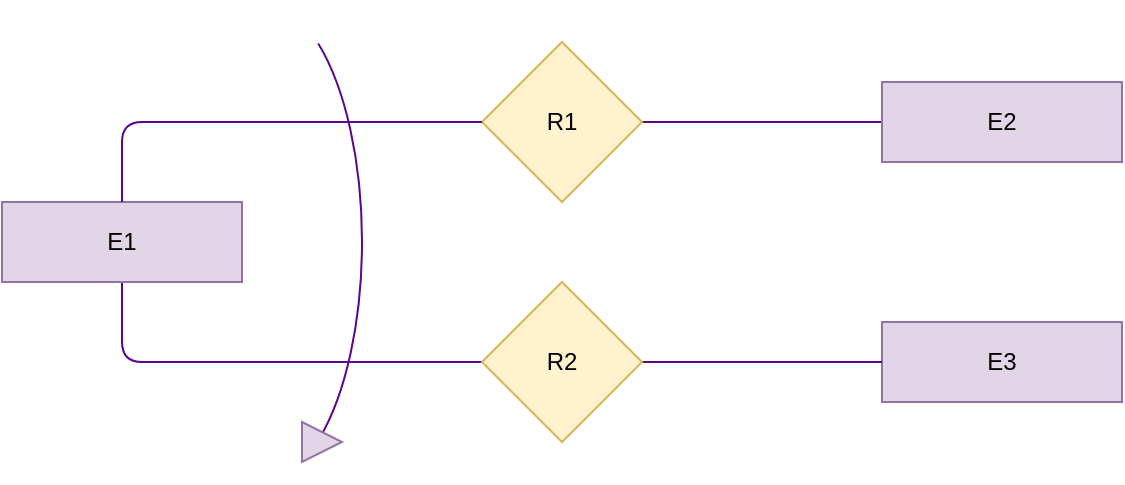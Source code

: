 <mxfile>
    <diagram id="6gfDzhR8UG0JMTbnyaS-" name="Page-1">
        <mxGraphModel dx="778" dy="606" grid="1" gridSize="10" guides="1" tooltips="1" connect="1" arrows="1" fold="1" page="1" pageScale="1" pageWidth="850" pageHeight="1100" math="0" shadow="0">
            <root>
                <mxCell id="0"/>
                <mxCell id="1" parent="0"/>
                <mxCell id="19" style="edgeStyle=none;html=1;exitX=0;exitY=0.5;exitDx=0;exitDy=0;entryX=1;entryY=0.5;entryDx=0;entryDy=0;endArrow=none;endFill=0;strokeColor=#5C068C;" parent="1" source="34" target="17" edge="1">
                    <mxGeometry relative="1" as="geometry">
                        <mxPoint x="440" y="220" as="sourcePoint"/>
                    </mxGeometry>
                </mxCell>
                <mxCell id="38" style="edgeStyle=none;html=1;exitX=0.5;exitY=1;exitDx=0;exitDy=0;entryX=0;entryY=0.5;entryDx=0;entryDy=0;fontColor=#5C068C;endArrow=none;endFill=0;strokeColor=#5C068C;" parent="1" source="16" target="36" edge="1">
                    <mxGeometry relative="1" as="geometry">
                        <Array as="points">
                            <mxPoint x="60" y="340"/>
                        </Array>
                    </mxGeometry>
                </mxCell>
                <mxCell id="16" value="E1" style="rounded=0;whiteSpace=wrap;html=1;fillColor=#e1d5e7;strokeColor=#9673a6;" parent="1" vertex="1">
                    <mxGeometry y="260" width="120" height="40" as="geometry"/>
                </mxCell>
                <mxCell id="20" style="edgeStyle=none;html=1;entryX=0.5;entryY=0;entryDx=0;entryDy=0;endArrow=none;endFill=0;strokeColor=#5C068C;startArrow=none;" parent="1" target="16" edge="1">
                    <mxGeometry relative="1" as="geometry">
                        <mxPoint x="170" y="220" as="sourcePoint"/>
                        <Array as="points">
                            <mxPoint x="60" y="220"/>
                        </Array>
                    </mxGeometry>
                </mxCell>
                <mxCell id="17" value="R1" style="rhombus;whiteSpace=wrap;html=1;fillColor=#fff2cc;strokeColor=#d6b656;" parent="1" vertex="1">
                    <mxGeometry x="240" y="180" width="80" height="80" as="geometry"/>
                </mxCell>
                <mxCell id="34" value="E2" style="rounded=0;whiteSpace=wrap;html=1;fillColor=#e1d5e7;strokeColor=#9673a6;" parent="1" vertex="1">
                    <mxGeometry x="440" y="200" width="120" height="40" as="geometry"/>
                </mxCell>
                <mxCell id="35" value="E3" style="rounded=0;whiteSpace=wrap;html=1;fillColor=#e1d5e7;strokeColor=#9673a6;" parent="1" vertex="1">
                    <mxGeometry x="440" y="320" width="120" height="40" as="geometry"/>
                </mxCell>
                <mxCell id="37" style="edgeStyle=none;html=1;exitX=1;exitY=0.5;exitDx=0;exitDy=0;entryX=0;entryY=0.5;entryDx=0;entryDy=0;endArrow=none;endFill=0;fontColor=#5C068C;strokeColor=#5C068C;" parent="1" source="36" target="35" edge="1">
                    <mxGeometry relative="1" as="geometry"/>
                </mxCell>
                <mxCell id="36" value="R2" style="rhombus;whiteSpace=wrap;html=1;fillColor=#fff2cc;strokeColor=#d6b656;" parent="1" vertex="1">
                    <mxGeometry x="240" y="300" width="80" height="80" as="geometry"/>
                </mxCell>
                <mxCell id="46" value="" style="edgeStyle=none;html=1;exitX=0;exitY=0.5;exitDx=0;exitDy=0;endArrow=none;endFill=0;strokeColor=#5C068C;" parent="1" source="17" edge="1">
                    <mxGeometry relative="1" as="geometry">
                        <mxPoint x="240" y="220" as="sourcePoint"/>
                        <mxPoint x="170" y="220" as="targetPoint"/>
                        <Array as="points"/>
                    </mxGeometry>
                </mxCell>
                <mxCell id="47" value="" style="verticalLabelPosition=bottom;verticalAlign=top;html=1;shape=mxgraph.basic.arc;startAngle=0.595;endAngle=0.903;fontColor=#5C068C;rotation=-180;strokeColor=#5C068C;" parent="1" vertex="1">
                    <mxGeometry x="80" y="160" width="100" height="240" as="geometry"/>
                </mxCell>
                <mxCell id="51" value="" style="triangle;whiteSpace=wrap;html=1;fillColor=#e1d5e7;strokeColor=#9673a6;" vertex="1" parent="1">
                    <mxGeometry x="150" y="370" width="20" height="20" as="geometry"/>
                </mxCell>
            </root>
        </mxGraphModel>
    </diagram>
</mxfile>